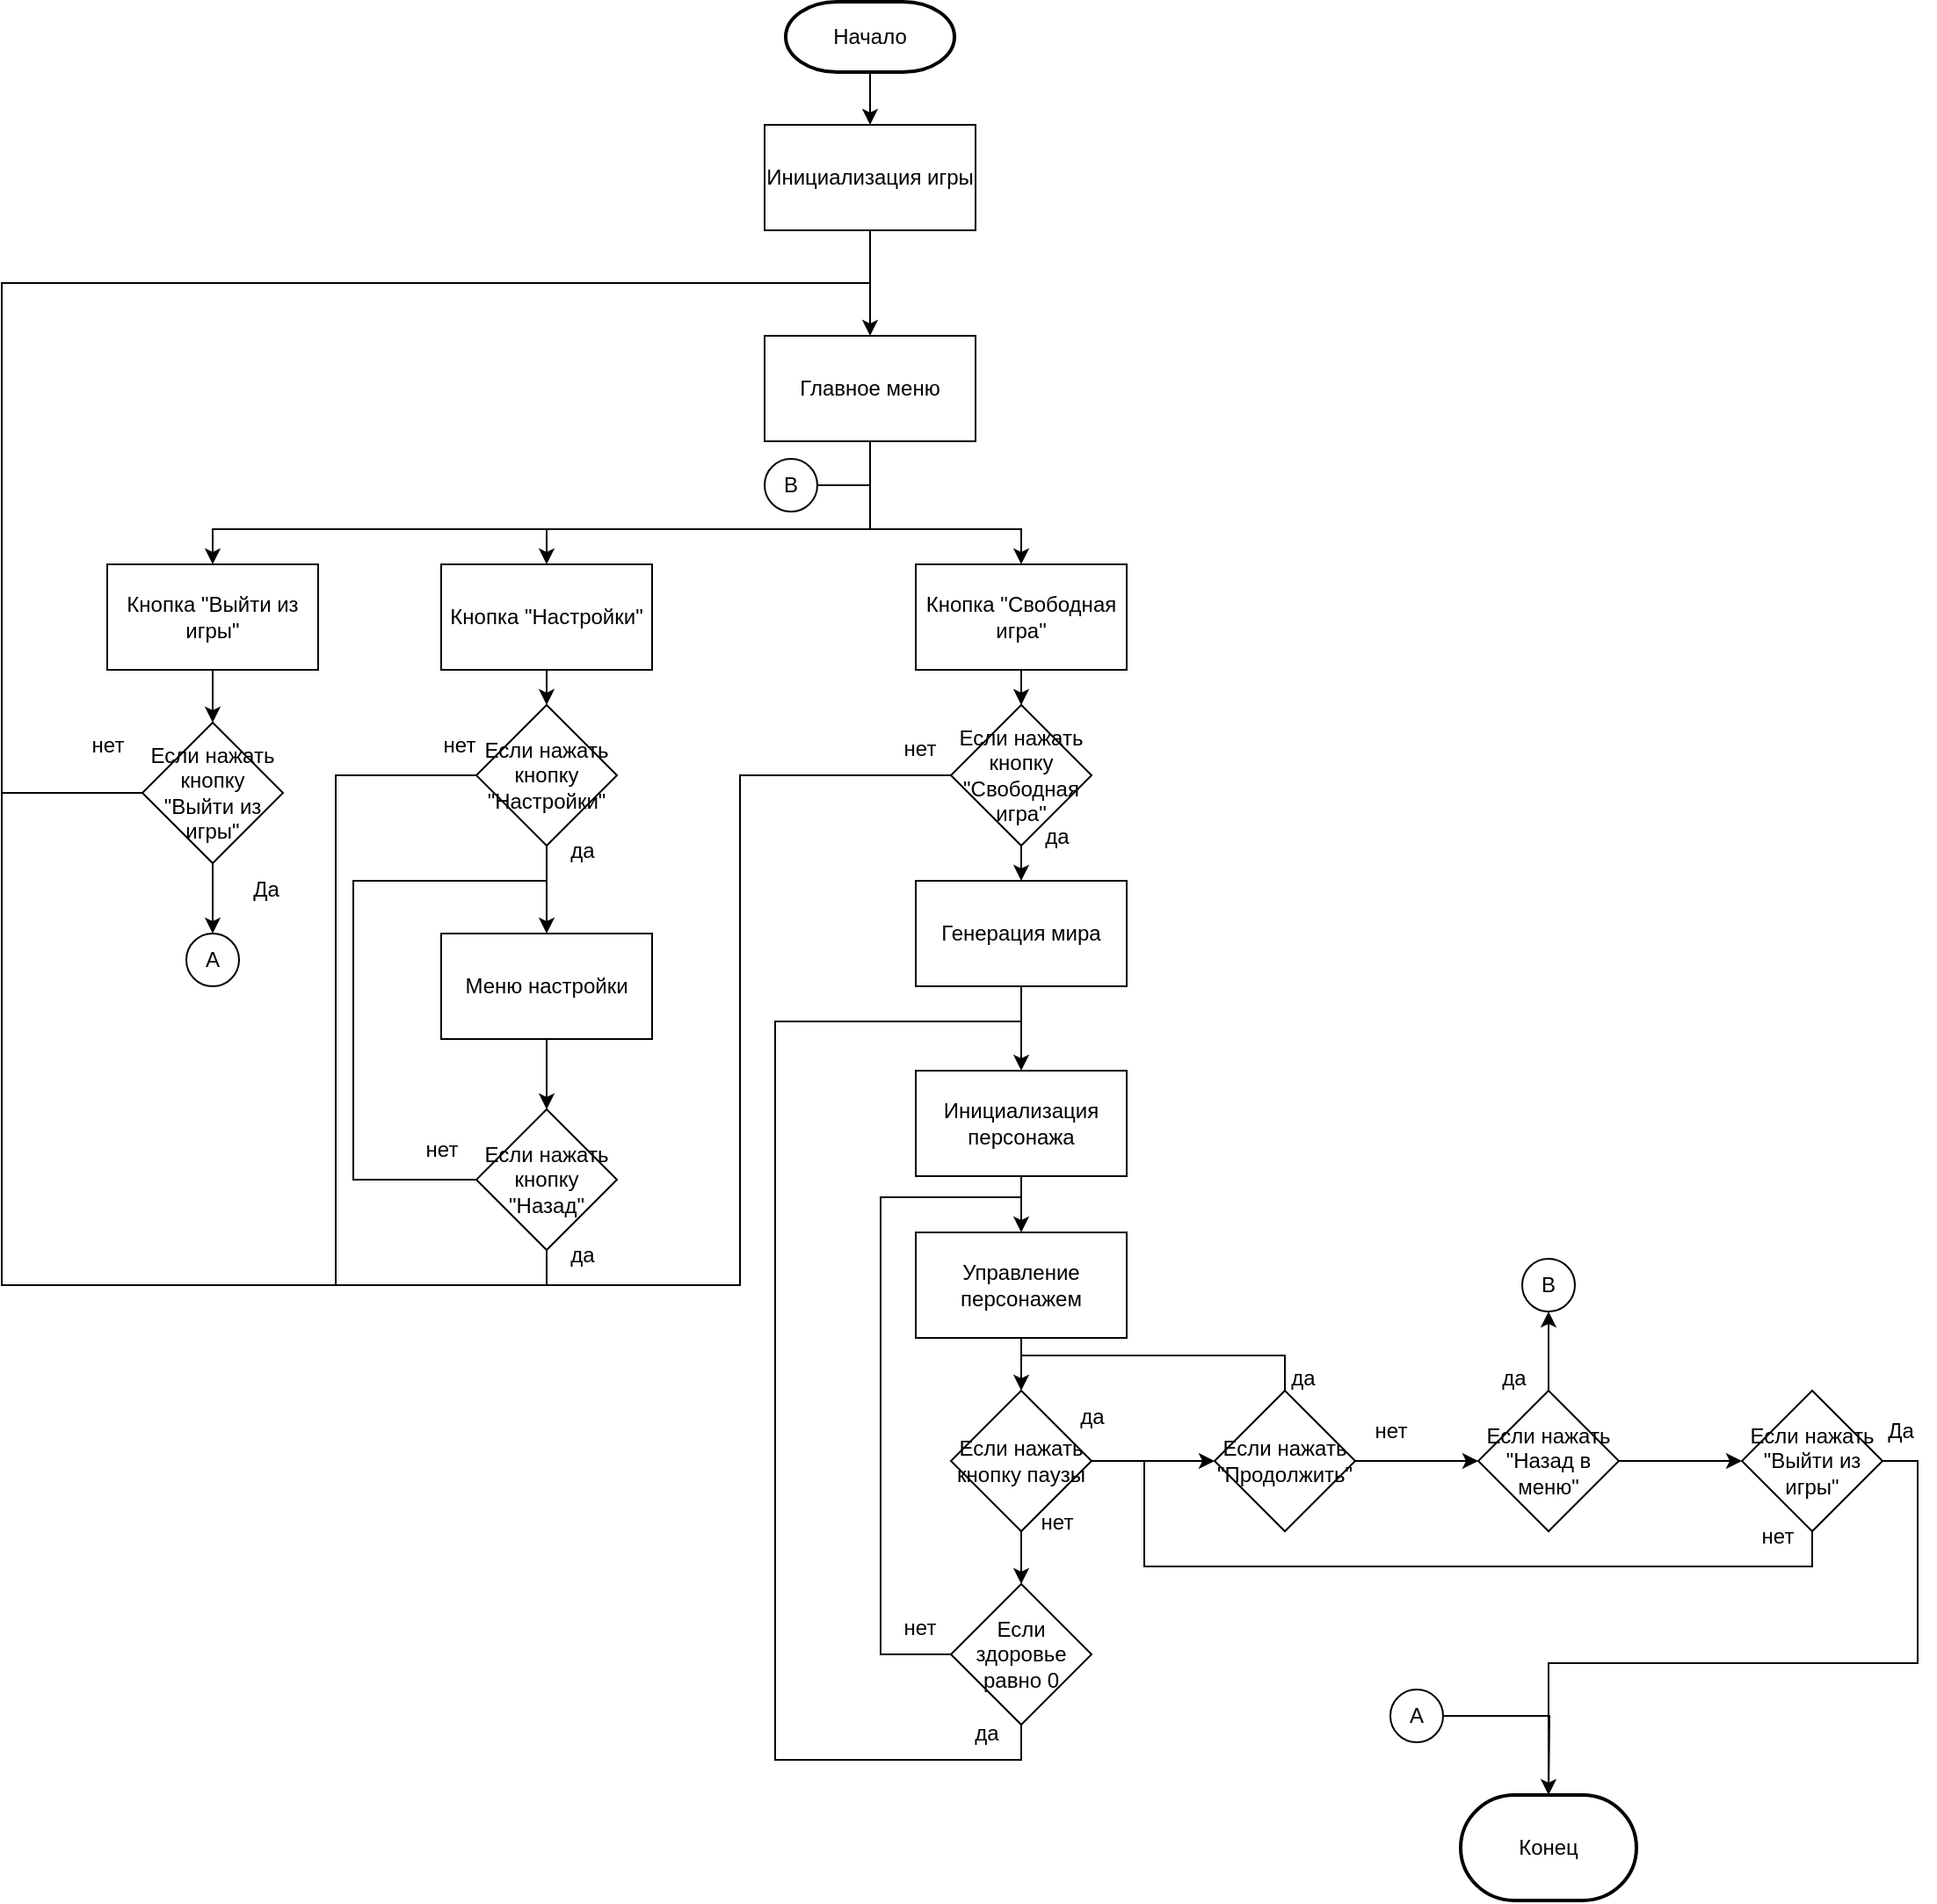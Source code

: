 <mxfile version="21.3.7" type="github">
  <diagram name="Страница 1" id="0Ehz9t8WaeBiHNMn_BGh">
    <mxGraphModel dx="2261" dy="1965" grid="1" gridSize="10" guides="1" tooltips="1" connect="1" arrows="1" fold="1" page="1" pageScale="1" pageWidth="827" pageHeight="1169" math="0" shadow="0">
      <root>
        <mxCell id="0" />
        <mxCell id="1" parent="0" />
        <mxCell id="dETyUX30CDbWXTwHSyZS-1" value="Начало" style="strokeWidth=2;html=1;shape=mxgraph.flowchart.terminator;whiteSpace=wrap;" parent="1" vertex="1">
          <mxGeometry x="366" y="-10" width="96" height="40" as="geometry" />
        </mxCell>
        <mxCell id="dETyUX30CDbWXTwHSyZS-7" value="" style="edgeStyle=orthogonalEdgeStyle;rounded=0;orthogonalLoop=1;jettySize=auto;html=1;exitX=0.5;exitY=1;exitDx=0;exitDy=0;exitPerimeter=0;entryX=0.5;entryY=0;entryDx=0;entryDy=0;" parent="1" source="dETyUX30CDbWXTwHSyZS-1" target="dETyUX30CDbWXTwHSyZS-3" edge="1">
          <mxGeometry relative="1" as="geometry">
            <mxPoint x="520" y="80" as="targetPoint" />
          </mxGeometry>
        </mxCell>
        <mxCell id="dETyUX30CDbWXTwHSyZS-3" value="Инициализация игры" style="rounded=0;whiteSpace=wrap;html=1;" parent="1" vertex="1">
          <mxGeometry x="354" y="60" width="120" height="60" as="geometry" />
        </mxCell>
        <mxCell id="dETyUX30CDbWXTwHSyZS-4" value="Главное меню" style="rounded=0;whiteSpace=wrap;html=1;" parent="1" vertex="1">
          <mxGeometry x="354" y="180" width="120" height="60" as="geometry" />
        </mxCell>
        <mxCell id="dETyUX30CDbWXTwHSyZS-6" value="" style="endArrow=classic;html=1;rounded=0;exitX=0.5;exitY=1;exitDx=0;exitDy=0;entryX=0.5;entryY=0;entryDx=0;entryDy=0;" parent="1" source="dETyUX30CDbWXTwHSyZS-3" target="dETyUX30CDbWXTwHSyZS-4" edge="1">
          <mxGeometry width="50" height="50" relative="1" as="geometry">
            <mxPoint x="390" y="310" as="sourcePoint" />
            <mxPoint x="440" y="260" as="targetPoint" />
          </mxGeometry>
        </mxCell>
        <mxCell id="dETyUX30CDbWXTwHSyZS-8" value="Кнопка &quot;Настройки&quot;" style="rounded=0;whiteSpace=wrap;html=1;" parent="1" vertex="1">
          <mxGeometry x="170" y="310" width="120" height="60" as="geometry" />
        </mxCell>
        <mxCell id="dETyUX30CDbWXTwHSyZS-9" value="Кнопка &quot;Свободная игра&quot;" style="rounded=0;whiteSpace=wrap;html=1;" parent="1" vertex="1">
          <mxGeometry x="440" y="310" width="120" height="60" as="geometry" />
        </mxCell>
        <mxCell id="dETyUX30CDbWXTwHSyZS-10" value="Кнопка &quot;Выйти из игры&quot;" style="rounded=0;whiteSpace=wrap;html=1;" parent="1" vertex="1">
          <mxGeometry x="-20" y="310" width="120" height="60" as="geometry" />
        </mxCell>
        <mxCell id="dETyUX30CDbWXTwHSyZS-11" value="" style="endArrow=classic;html=1;rounded=0;entryX=0.5;entryY=0;entryDx=0;entryDy=0;exitX=0.5;exitY=1;exitDx=0;exitDy=0;" parent="1" source="dETyUX30CDbWXTwHSyZS-4" target="dETyUX30CDbWXTwHSyZS-9" edge="1">
          <mxGeometry width="50" height="50" relative="1" as="geometry">
            <mxPoint x="390" y="310" as="sourcePoint" />
            <mxPoint x="440" y="260" as="targetPoint" />
            <Array as="points">
              <mxPoint x="414" y="290" />
              <mxPoint x="450" y="290" />
              <mxPoint x="500" y="290" />
            </Array>
          </mxGeometry>
        </mxCell>
        <mxCell id="dETyUX30CDbWXTwHSyZS-12" value="" style="endArrow=classic;html=1;rounded=0;entryX=0.5;entryY=0;entryDx=0;entryDy=0;startSize=5;exitX=0.5;exitY=1;exitDx=0;exitDy=0;" parent="1" source="dETyUX30CDbWXTwHSyZS-4" target="dETyUX30CDbWXTwHSyZS-8" edge="1">
          <mxGeometry width="50" height="50" relative="1" as="geometry">
            <mxPoint x="410" y="260" as="sourcePoint" />
            <mxPoint x="220" y="280" as="targetPoint" />
            <Array as="points">
              <mxPoint x="414" y="290" />
              <mxPoint x="370" y="290" />
              <mxPoint x="320" y="290" />
              <mxPoint x="230" y="290" />
            </Array>
          </mxGeometry>
        </mxCell>
        <mxCell id="dETyUX30CDbWXTwHSyZS-13" value="" style="endArrow=classic;html=1;rounded=0;entryX=0.5;entryY=0;entryDx=0;entryDy=0;" parent="1" target="dETyUX30CDbWXTwHSyZS-10" edge="1">
          <mxGeometry width="50" height="50" relative="1" as="geometry">
            <mxPoint x="230" y="290" as="sourcePoint" />
            <mxPoint x="190" y="250" as="targetPoint" />
            <Array as="points">
              <mxPoint x="130" y="290" />
              <mxPoint x="40" y="290" />
            </Array>
          </mxGeometry>
        </mxCell>
        <mxCell id="dETyUX30CDbWXTwHSyZS-14" value="Если нажать кнопку &quot;Выйти из игры&quot;" style="rhombus;whiteSpace=wrap;html=1;" parent="1" vertex="1">
          <mxGeometry y="400" width="80" height="80" as="geometry" />
        </mxCell>
        <mxCell id="dETyUX30CDbWXTwHSyZS-15" value="" style="endArrow=classic;html=1;rounded=0;exitX=0.5;exitY=1;exitDx=0;exitDy=0;entryX=0.5;entryY=0;entryDx=0;entryDy=0;" parent="1" source="dETyUX30CDbWXTwHSyZS-10" target="dETyUX30CDbWXTwHSyZS-14" edge="1">
          <mxGeometry width="50" height="50" relative="1" as="geometry">
            <mxPoint x="390" y="410" as="sourcePoint" />
            <mxPoint x="440" y="360" as="targetPoint" />
          </mxGeometry>
        </mxCell>
        <mxCell id="dETyUX30CDbWXTwHSyZS-17" value="" style="endArrow=none;html=1;rounded=0;exitX=0;exitY=0.5;exitDx=0;exitDy=0;entryX=0.5;entryY=1;entryDx=0;entryDy=0;endFill=0;" parent="1" source="dETyUX30CDbWXTwHSyZS-14" target="dETyUX30CDbWXTwHSyZS-3" edge="1">
          <mxGeometry width="50" height="50" relative="1" as="geometry">
            <mxPoint x="390" y="410" as="sourcePoint" />
            <mxPoint x="410" y="160" as="targetPoint" />
            <Array as="points">
              <mxPoint x="-80" y="440" />
              <mxPoint x="-80" y="150" />
              <mxPoint x="170" y="150" />
              <mxPoint x="414" y="150" />
            </Array>
          </mxGeometry>
        </mxCell>
        <mxCell id="dETyUX30CDbWXTwHSyZS-18" value="Конец" style="strokeWidth=2;html=1;shape=mxgraph.flowchart.terminator;whiteSpace=wrap;direction=west;" parent="1" vertex="1">
          <mxGeometry x="750" y="1010" width="100" height="60" as="geometry" />
        </mxCell>
        <mxCell id="dETyUX30CDbWXTwHSyZS-19" value="нет" style="text;html=1;align=center;verticalAlign=middle;resizable=0;points=[];autosize=1;strokeColor=none;fillColor=none;" parent="1" vertex="1">
          <mxGeometry x="-40" y="398" width="40" height="30" as="geometry" />
        </mxCell>
        <mxCell id="dETyUX30CDbWXTwHSyZS-20" value="Да" style="text;html=1;align=center;verticalAlign=middle;resizable=0;points=[];autosize=1;strokeColor=none;fillColor=none;" parent="1" vertex="1">
          <mxGeometry x="50" y="480" width="40" height="30" as="geometry" />
        </mxCell>
        <mxCell id="dETyUX30CDbWXTwHSyZS-26" value="" style="endArrow=classic;html=1;rounded=0;exitX=0.5;exitY=1;exitDx=0;exitDy=0;" parent="1" source="dETyUX30CDbWXTwHSyZS-14" edge="1">
          <mxGeometry width="50" height="50" relative="1" as="geometry">
            <mxPoint x="10" y="540" as="sourcePoint" />
            <mxPoint x="40" y="520" as="targetPoint" />
          </mxGeometry>
        </mxCell>
        <mxCell id="dETyUX30CDbWXTwHSyZS-27" value="Если нажать кнопку &quot;Настройки&quot;" style="rhombus;whiteSpace=wrap;html=1;" parent="1" vertex="1">
          <mxGeometry x="190" y="390" width="80" height="80" as="geometry" />
        </mxCell>
        <mxCell id="dETyUX30CDbWXTwHSyZS-28" value="" style="endArrow=classic;html=1;rounded=0;exitX=0.5;exitY=1;exitDx=0;exitDy=0;entryX=0.5;entryY=0;entryDx=0;entryDy=0;" parent="1" source="dETyUX30CDbWXTwHSyZS-8" target="dETyUX30CDbWXTwHSyZS-27" edge="1">
          <mxGeometry width="50" height="50" relative="1" as="geometry">
            <mxPoint x="390" y="410" as="sourcePoint" />
            <mxPoint x="440" y="360" as="targetPoint" />
          </mxGeometry>
        </mxCell>
        <mxCell id="dETyUX30CDbWXTwHSyZS-29" value="А" style="ellipse;whiteSpace=wrap;html=1;aspect=fixed;" parent="1" vertex="1">
          <mxGeometry x="25" y="520" width="30" height="30" as="geometry" />
        </mxCell>
        <mxCell id="dETyUX30CDbWXTwHSyZS-30" value="Если нажать кнопку &quot;Назад&quot;" style="rhombus;whiteSpace=wrap;html=1;" parent="1" vertex="1">
          <mxGeometry x="190" y="620" width="80" height="80" as="geometry" />
        </mxCell>
        <mxCell id="dETyUX30CDbWXTwHSyZS-31" value="" style="endArrow=classic;html=1;rounded=0;exitX=0.5;exitY=1;exitDx=0;exitDy=0;entryX=0.5;entryY=0;entryDx=0;entryDy=0;" parent="1" source="dETyUX30CDbWXTwHSyZS-27" target="dETyUX30CDbWXTwHSyZS-33" edge="1">
          <mxGeometry width="50" height="50" relative="1" as="geometry">
            <mxPoint x="390" y="510" as="sourcePoint" />
            <mxPoint x="230" y="500" as="targetPoint" />
          </mxGeometry>
        </mxCell>
        <mxCell id="dETyUX30CDbWXTwHSyZS-32" value="" style="endArrow=none;html=1;rounded=0;exitX=0.5;exitY=1;exitDx=0;exitDy=0;endFill=0;" parent="1" source="dETyUX30CDbWXTwHSyZS-30" edge="1">
          <mxGeometry width="50" height="50" relative="1" as="geometry">
            <mxPoint x="390" y="510" as="sourcePoint" />
            <mxPoint x="-80" y="380" as="targetPoint" />
            <Array as="points">
              <mxPoint x="230" y="720" />
              <mxPoint x="-80" y="720" />
            </Array>
          </mxGeometry>
        </mxCell>
        <mxCell id="dETyUX30CDbWXTwHSyZS-33" value="Меню настройки" style="rounded=0;whiteSpace=wrap;html=1;" parent="1" vertex="1">
          <mxGeometry x="170" y="520" width="120" height="60" as="geometry" />
        </mxCell>
        <mxCell id="dETyUX30CDbWXTwHSyZS-34" value="" style="endArrow=classic;html=1;rounded=0;exitX=0.5;exitY=1;exitDx=0;exitDy=0;entryX=0.5;entryY=0;entryDx=0;entryDy=0;" parent="1" source="dETyUX30CDbWXTwHSyZS-33" target="dETyUX30CDbWXTwHSyZS-30" edge="1">
          <mxGeometry width="50" height="50" relative="1" as="geometry">
            <mxPoint x="370" y="640" as="sourcePoint" />
            <mxPoint x="420" y="590" as="targetPoint" />
          </mxGeometry>
        </mxCell>
        <mxCell id="dETyUX30CDbWXTwHSyZS-35" value="" style="endArrow=none;html=1;rounded=0;exitX=0;exitY=0.5;exitDx=0;exitDy=0;entryX=0.5;entryY=1;entryDx=0;entryDy=0;endFill=0;" parent="1" source="dETyUX30CDbWXTwHSyZS-30" target="dETyUX30CDbWXTwHSyZS-27" edge="1">
          <mxGeometry width="50" height="50" relative="1" as="geometry">
            <mxPoint x="100" y="650" as="sourcePoint" />
            <mxPoint x="150" y="600" as="targetPoint" />
            <Array as="points">
              <mxPoint x="120" y="660" />
              <mxPoint x="120" y="490" />
              <mxPoint x="230" y="490" />
            </Array>
          </mxGeometry>
        </mxCell>
        <mxCell id="dETyUX30CDbWXTwHSyZS-36" value="" style="endArrow=none;html=1;rounded=0;exitX=0;exitY=0.5;exitDx=0;exitDy=0;endFill=0;" parent="1" source="dETyUX30CDbWXTwHSyZS-27" edge="1">
          <mxGeometry width="50" height="50" relative="1" as="geometry">
            <mxPoint x="390" y="510" as="sourcePoint" />
            <mxPoint x="110" y="720" as="targetPoint" />
            <Array as="points">
              <mxPoint x="110" y="430" />
            </Array>
          </mxGeometry>
        </mxCell>
        <mxCell id="dETyUX30CDbWXTwHSyZS-37" value="нет" style="text;html=1;align=center;verticalAlign=middle;resizable=0;points=[];autosize=1;strokeColor=none;fillColor=none;" parent="1" vertex="1">
          <mxGeometry x="160" y="398" width="40" height="30" as="geometry" />
        </mxCell>
        <mxCell id="dETyUX30CDbWXTwHSyZS-38" value="да" style="text;html=1;align=center;verticalAlign=middle;resizable=0;points=[];autosize=1;strokeColor=none;fillColor=none;" parent="1" vertex="1">
          <mxGeometry x="230" y="458" width="40" height="30" as="geometry" />
        </mxCell>
        <mxCell id="dETyUX30CDbWXTwHSyZS-39" value="нет" style="text;html=1;align=center;verticalAlign=middle;resizable=0;points=[];autosize=1;strokeColor=none;fillColor=none;" parent="1" vertex="1">
          <mxGeometry x="150" y="628" width="40" height="30" as="geometry" />
        </mxCell>
        <mxCell id="dETyUX30CDbWXTwHSyZS-40" value="да" style="text;html=1;align=center;verticalAlign=middle;resizable=0;points=[];autosize=1;strokeColor=none;fillColor=none;" parent="1" vertex="1">
          <mxGeometry x="230" y="688" width="40" height="30" as="geometry" />
        </mxCell>
        <mxCell id="dETyUX30CDbWXTwHSyZS-43" style="edgeStyle=orthogonalEdgeStyle;rounded=0;orthogonalLoop=1;jettySize=auto;html=1;exitX=0;exitY=0.5;exitDx=0;exitDy=0;endArrow=none;endFill=0;" parent="1" source="dETyUX30CDbWXTwHSyZS-41" edge="1">
          <mxGeometry relative="1" as="geometry">
            <mxPoint x="220" y="720" as="targetPoint" />
            <Array as="points">
              <mxPoint x="340" y="430" />
              <mxPoint x="340" y="720" />
            </Array>
          </mxGeometry>
        </mxCell>
        <mxCell id="dETyUX30CDbWXTwHSyZS-48" style="edgeStyle=orthogonalEdgeStyle;rounded=0;orthogonalLoop=1;jettySize=auto;html=1;exitX=0.5;exitY=1;exitDx=0;exitDy=0;entryX=0.5;entryY=0;entryDx=0;entryDy=0;" parent="1" source="dETyUX30CDbWXTwHSyZS-41" target="dETyUX30CDbWXTwHSyZS-46" edge="1">
          <mxGeometry relative="1" as="geometry" />
        </mxCell>
        <mxCell id="dETyUX30CDbWXTwHSyZS-41" value="Если нажать кнопку &quot;Свободная игра&quot;" style="rhombus;whiteSpace=wrap;html=1;" parent="1" vertex="1">
          <mxGeometry x="460" y="390" width="80" height="80" as="geometry" />
        </mxCell>
        <mxCell id="dETyUX30CDbWXTwHSyZS-42" value="" style="endArrow=classic;html=1;rounded=0;exitX=0.5;exitY=1;exitDx=0;exitDy=0;entryX=0.5;entryY=0;entryDx=0;entryDy=0;" parent="1" source="dETyUX30CDbWXTwHSyZS-9" target="dETyUX30CDbWXTwHSyZS-41" edge="1">
          <mxGeometry width="50" height="50" relative="1" as="geometry">
            <mxPoint x="390" y="510" as="sourcePoint" />
            <mxPoint x="440" y="460" as="targetPoint" />
          </mxGeometry>
        </mxCell>
        <mxCell id="dETyUX30CDbWXTwHSyZS-44" value="нет" style="text;html=1;align=center;verticalAlign=middle;resizable=0;points=[];autosize=1;strokeColor=none;fillColor=none;" parent="1" vertex="1">
          <mxGeometry x="422" y="400" width="40" height="30" as="geometry" />
        </mxCell>
        <mxCell id="dETyUX30CDbWXTwHSyZS-50" style="edgeStyle=orthogonalEdgeStyle;rounded=0;orthogonalLoop=1;jettySize=auto;html=1;exitX=0.5;exitY=1;exitDx=0;exitDy=0;entryX=0.5;entryY=0;entryDx=0;entryDy=0;" parent="1" source="dETyUX30CDbWXTwHSyZS-46" target="dETyUX30CDbWXTwHSyZS-49" edge="1">
          <mxGeometry relative="1" as="geometry" />
        </mxCell>
        <mxCell id="dETyUX30CDbWXTwHSyZS-46" value="Генерация мира" style="rounded=0;whiteSpace=wrap;html=1;" parent="1" vertex="1">
          <mxGeometry x="440" y="490" width="120" height="60" as="geometry" />
        </mxCell>
        <mxCell id="dETyUX30CDbWXTwHSyZS-68" style="edgeStyle=orthogonalEdgeStyle;rounded=0;orthogonalLoop=1;jettySize=auto;html=1;exitX=0.5;exitY=1;exitDx=0;exitDy=0;entryX=0.5;entryY=0;entryDx=0;entryDy=0;" parent="1" source="dETyUX30CDbWXTwHSyZS-49" target="dETyUX30CDbWXTwHSyZS-55" edge="1">
          <mxGeometry relative="1" as="geometry" />
        </mxCell>
        <mxCell id="dETyUX30CDbWXTwHSyZS-49" value="Инициализация персонажа" style="rounded=0;whiteSpace=wrap;html=1;" parent="1" vertex="1">
          <mxGeometry x="440" y="598" width="120" height="60" as="geometry" />
        </mxCell>
        <mxCell id="dETyUX30CDbWXTwHSyZS-78" style="edgeStyle=orthogonalEdgeStyle;rounded=0;orthogonalLoop=1;jettySize=auto;html=1;exitX=0.5;exitY=1;exitDx=0;exitDy=0;entryX=0.5;entryY=0;entryDx=0;entryDy=0;" parent="1" source="dETyUX30CDbWXTwHSyZS-51" target="dETyUX30CDbWXTwHSyZS-60" edge="1">
          <mxGeometry relative="1" as="geometry" />
        </mxCell>
        <mxCell id="dETyUX30CDbWXTwHSyZS-82" style="edgeStyle=orthogonalEdgeStyle;rounded=0;orthogonalLoop=1;jettySize=auto;html=1;exitX=1;exitY=0.5;exitDx=0;exitDy=0;entryX=0;entryY=0.5;entryDx=0;entryDy=0;" parent="1" source="dETyUX30CDbWXTwHSyZS-51" target="dETyUX30CDbWXTwHSyZS-83" edge="1">
          <mxGeometry relative="1" as="geometry">
            <mxPoint x="610" y="810" as="targetPoint" />
          </mxGeometry>
        </mxCell>
        <mxCell id="dETyUX30CDbWXTwHSyZS-51" value="Если нажать кнопку паузы" style="rhombus;whiteSpace=wrap;html=1;" parent="1" vertex="1">
          <mxGeometry x="460" y="780" width="80" height="80" as="geometry" />
        </mxCell>
        <mxCell id="dETyUX30CDbWXTwHSyZS-77" style="edgeStyle=orthogonalEdgeStyle;rounded=0;orthogonalLoop=1;jettySize=auto;html=1;exitX=0.5;exitY=1;exitDx=0;exitDy=0;entryX=0.5;entryY=0;entryDx=0;entryDy=0;" parent="1" source="dETyUX30CDbWXTwHSyZS-55" target="dETyUX30CDbWXTwHSyZS-51" edge="1">
          <mxGeometry relative="1" as="geometry" />
        </mxCell>
        <mxCell id="dETyUX30CDbWXTwHSyZS-55" value="Управление персонажем" style="rounded=0;whiteSpace=wrap;html=1;" parent="1" vertex="1">
          <mxGeometry x="440" y="690" width="120" height="60" as="geometry" />
        </mxCell>
        <mxCell id="dETyUX30CDbWXTwHSyZS-58" value="да" style="text;html=1;align=center;verticalAlign=middle;resizable=0;points=[];autosize=1;strokeColor=none;fillColor=none;" parent="1" vertex="1">
          <mxGeometry x="520" y="780" width="40" height="30" as="geometry" />
        </mxCell>
        <mxCell id="dETyUX30CDbWXTwHSyZS-65" style="edgeStyle=orthogonalEdgeStyle;rounded=0;orthogonalLoop=1;jettySize=auto;html=1;exitX=0.5;exitY=1;exitDx=0;exitDy=0;entryX=0.5;entryY=1;entryDx=0;entryDy=0;endArrow=none;endFill=0;" parent="1" source="dETyUX30CDbWXTwHSyZS-60" target="dETyUX30CDbWXTwHSyZS-46" edge="1">
          <mxGeometry relative="1" as="geometry">
            <Array as="points">
              <mxPoint x="500" y="990" />
              <mxPoint x="360" y="990" />
              <mxPoint x="360" y="570" />
              <mxPoint x="500" y="570" />
            </Array>
          </mxGeometry>
        </mxCell>
        <mxCell id="dETyUX30CDbWXTwHSyZS-80" style="edgeStyle=orthogonalEdgeStyle;rounded=0;orthogonalLoop=1;jettySize=auto;html=1;exitX=0;exitY=0.5;exitDx=0;exitDy=0;entryX=0.5;entryY=1;entryDx=0;entryDy=0;endArrow=none;endFill=0;" parent="1" source="dETyUX30CDbWXTwHSyZS-60" target="dETyUX30CDbWXTwHSyZS-49" edge="1">
          <mxGeometry relative="1" as="geometry">
            <Array as="points">
              <mxPoint x="420" y="930" />
              <mxPoint x="420" y="670" />
              <mxPoint x="500" y="670" />
            </Array>
          </mxGeometry>
        </mxCell>
        <mxCell id="dETyUX30CDbWXTwHSyZS-60" value="Если здоровье равно 0" style="rhombus;whiteSpace=wrap;html=1;" parent="1" vertex="1">
          <mxGeometry x="460" y="890" width="80" height="80" as="geometry" />
        </mxCell>
        <mxCell id="dETyUX30CDbWXTwHSyZS-66" value="да" style="text;html=1;align=center;verticalAlign=middle;resizable=0;points=[];autosize=1;strokeColor=none;fillColor=none;" parent="1" vertex="1">
          <mxGeometry x="460" y="960" width="40" height="30" as="geometry" />
        </mxCell>
        <mxCell id="dETyUX30CDbWXTwHSyZS-79" value="нет" style="text;html=1;align=center;verticalAlign=middle;resizable=0;points=[];autosize=1;strokeColor=none;fillColor=none;" parent="1" vertex="1">
          <mxGeometry x="500" y="840" width="40" height="30" as="geometry" />
        </mxCell>
        <mxCell id="dETyUX30CDbWXTwHSyZS-81" value="нет" style="text;html=1;align=center;verticalAlign=middle;resizable=0;points=[];autosize=1;strokeColor=none;fillColor=none;" parent="1" vertex="1">
          <mxGeometry x="422" y="900" width="40" height="30" as="geometry" />
        </mxCell>
        <mxCell id="dETyUX30CDbWXTwHSyZS-86" style="edgeStyle=orthogonalEdgeStyle;rounded=0;orthogonalLoop=1;jettySize=auto;html=1;exitX=0.5;exitY=0;exitDx=0;exitDy=0;entryX=0.5;entryY=1;entryDx=0;entryDy=0;endArrow=none;endFill=0;" parent="1" source="dETyUX30CDbWXTwHSyZS-83" target="dETyUX30CDbWXTwHSyZS-55" edge="1">
          <mxGeometry relative="1" as="geometry">
            <Array as="points">
              <mxPoint x="650" y="760" />
              <mxPoint x="500" y="760" />
            </Array>
          </mxGeometry>
        </mxCell>
        <mxCell id="dETyUX30CDbWXTwHSyZS-88" value="" style="edgeStyle=orthogonalEdgeStyle;rounded=0;orthogonalLoop=1;jettySize=auto;html=1;" parent="1" source="dETyUX30CDbWXTwHSyZS-83" target="dETyUX30CDbWXTwHSyZS-84" edge="1">
          <mxGeometry relative="1" as="geometry" />
        </mxCell>
        <mxCell id="dETyUX30CDbWXTwHSyZS-83" value="Если нажать &quot;Продолжить&quot;" style="rhombus;whiteSpace=wrap;html=1;" parent="1" vertex="1">
          <mxGeometry x="610" y="780" width="80" height="80" as="geometry" />
        </mxCell>
        <mxCell id="dETyUX30CDbWXTwHSyZS-89" style="edgeStyle=orthogonalEdgeStyle;rounded=0;orthogonalLoop=1;jettySize=auto;html=1;exitX=1;exitY=0.5;exitDx=0;exitDy=0;entryX=0;entryY=0.5;entryDx=0;entryDy=0;" parent="1" source="dETyUX30CDbWXTwHSyZS-84" target="dETyUX30CDbWXTwHSyZS-85" edge="1">
          <mxGeometry relative="1" as="geometry" />
        </mxCell>
        <mxCell id="dETyUX30CDbWXTwHSyZS-96" style="edgeStyle=orthogonalEdgeStyle;rounded=0;orthogonalLoop=1;jettySize=auto;html=1;exitX=0.5;exitY=0;exitDx=0;exitDy=0;entryX=0.5;entryY=1;entryDx=0;entryDy=0;" parent="1" source="dETyUX30CDbWXTwHSyZS-84" target="dETyUX30CDbWXTwHSyZS-93" edge="1">
          <mxGeometry relative="1" as="geometry" />
        </mxCell>
        <mxCell id="dETyUX30CDbWXTwHSyZS-84" value="Если нажать &quot;Назад в меню&quot;" style="rhombus;whiteSpace=wrap;html=1;" parent="1" vertex="1">
          <mxGeometry x="760" y="780" width="80" height="80" as="geometry" />
        </mxCell>
        <mxCell id="dETyUX30CDbWXTwHSyZS-99" style="edgeStyle=orthogonalEdgeStyle;rounded=0;orthogonalLoop=1;jettySize=auto;html=1;exitX=0.5;exitY=1;exitDx=0;exitDy=0;entryX=1;entryY=0.5;entryDx=0;entryDy=0;endArrow=none;endFill=0;" parent="1" source="dETyUX30CDbWXTwHSyZS-85" target="dETyUX30CDbWXTwHSyZS-51" edge="1">
          <mxGeometry relative="1" as="geometry">
            <Array as="points">
              <mxPoint x="950" y="880" />
              <mxPoint x="570" y="880" />
              <mxPoint x="570" y="820" />
            </Array>
          </mxGeometry>
        </mxCell>
        <mxCell id="dETyUX30CDbWXTwHSyZS-101" style="edgeStyle=orthogonalEdgeStyle;rounded=0;orthogonalLoop=1;jettySize=auto;html=1;exitX=1;exitY=0.5;exitDx=0;exitDy=0;entryX=0.5;entryY=1;entryDx=0;entryDy=0;entryPerimeter=0;" parent="1" source="dETyUX30CDbWXTwHSyZS-85" target="dETyUX30CDbWXTwHSyZS-18" edge="1">
          <mxGeometry relative="1" as="geometry">
            <mxPoint x="800" y="1000" as="targetPoint" />
          </mxGeometry>
        </mxCell>
        <mxCell id="dETyUX30CDbWXTwHSyZS-85" value="Если нажать &quot;Выйти из игры&quot;" style="rhombus;whiteSpace=wrap;html=1;" parent="1" vertex="1">
          <mxGeometry x="910" y="780" width="80" height="80" as="geometry" />
        </mxCell>
        <mxCell id="dETyUX30CDbWXTwHSyZS-87" value="да" style="text;html=1;align=center;verticalAlign=middle;resizable=0;points=[];autosize=1;strokeColor=none;fillColor=none;" parent="1" vertex="1">
          <mxGeometry x="640" y="758" width="40" height="30" as="geometry" />
        </mxCell>
        <mxCell id="dETyUX30CDbWXTwHSyZS-93" value="В" style="ellipse;whiteSpace=wrap;html=1;aspect=fixed;" parent="1" vertex="1">
          <mxGeometry x="785" y="705" width="30" height="30" as="geometry" />
        </mxCell>
        <mxCell id="dETyUX30CDbWXTwHSyZS-97" value="да" style="text;html=1;align=center;verticalAlign=middle;resizable=0;points=[];autosize=1;strokeColor=none;fillColor=none;" parent="1" vertex="1">
          <mxGeometry x="760" y="758" width="40" height="30" as="geometry" />
        </mxCell>
        <mxCell id="dETyUX30CDbWXTwHSyZS-98" value="нет" style="text;html=1;align=center;verticalAlign=middle;resizable=0;points=[];autosize=1;strokeColor=none;fillColor=none;" parent="1" vertex="1">
          <mxGeometry x="690" y="788" width="40" height="30" as="geometry" />
        </mxCell>
        <mxCell id="dETyUX30CDbWXTwHSyZS-100" value="нет" style="text;html=1;align=center;verticalAlign=middle;resizable=0;points=[];autosize=1;strokeColor=none;fillColor=none;" parent="1" vertex="1">
          <mxGeometry x="910" y="848" width="40" height="30" as="geometry" />
        </mxCell>
        <mxCell id="dETyUX30CDbWXTwHSyZS-103" style="edgeStyle=orthogonalEdgeStyle;rounded=0;orthogonalLoop=1;jettySize=auto;html=1;exitX=1;exitY=0.5;exitDx=0;exitDy=0;endArrow=none;endFill=0;" parent="1" source="dETyUX30CDbWXTwHSyZS-102" edge="1">
          <mxGeometry relative="1" as="geometry">
            <mxPoint x="800" y="1010" as="targetPoint" />
          </mxGeometry>
        </mxCell>
        <mxCell id="dETyUX30CDbWXTwHSyZS-102" value="А" style="ellipse;whiteSpace=wrap;html=1;aspect=fixed;" parent="1" vertex="1">
          <mxGeometry x="710" y="950" width="30" height="30" as="geometry" />
        </mxCell>
        <mxCell id="dETyUX30CDbWXTwHSyZS-105" style="edgeStyle=orthogonalEdgeStyle;rounded=0;orthogonalLoop=1;jettySize=auto;html=1;exitX=1;exitY=0.5;exitDx=0;exitDy=0;entryX=0.5;entryY=1;entryDx=0;entryDy=0;endArrow=none;endFill=0;" parent="1" source="dETyUX30CDbWXTwHSyZS-104" target="dETyUX30CDbWXTwHSyZS-4" edge="1">
          <mxGeometry relative="1" as="geometry" />
        </mxCell>
        <mxCell id="dETyUX30CDbWXTwHSyZS-104" value="В" style="ellipse;whiteSpace=wrap;html=1;aspect=fixed;" parent="1" vertex="1">
          <mxGeometry x="354" y="250" width="30" height="30" as="geometry" />
        </mxCell>
        <mxCell id="dETyUX30CDbWXTwHSyZS-106" value="Да" style="text;html=1;align=center;verticalAlign=middle;resizable=0;points=[];autosize=1;strokeColor=none;fillColor=none;" parent="1" vertex="1">
          <mxGeometry x="980" y="788" width="40" height="30" as="geometry" />
        </mxCell>
        <mxCell id="IrIFttEc-TXxY185V4qR-1" value="да" style="text;html=1;align=center;verticalAlign=middle;resizable=0;points=[];autosize=1;strokeColor=none;fillColor=none;" vertex="1" parent="1">
          <mxGeometry x="500" y="450" width="40" height="30" as="geometry" />
        </mxCell>
      </root>
    </mxGraphModel>
  </diagram>
</mxfile>
